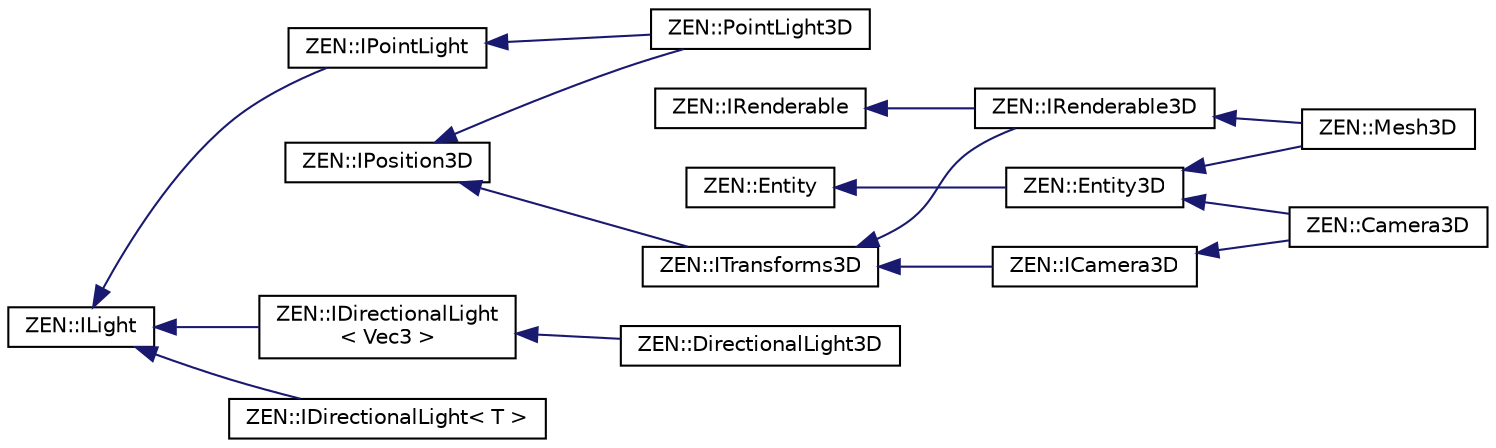 digraph "Graphical Class Hierarchy"
{
 // LATEX_PDF_SIZE
  edge [fontname="Helvetica",fontsize="10",labelfontname="Helvetica",labelfontsize="10"];
  node [fontname="Helvetica",fontsize="10",shape=record];
  rankdir="LR";
  Node0 [label="ZEN::Entity",height=0.2,width=0.4,color="black", fillcolor="white", style="filled",URL="$classZEN_1_1Entity.html",tooltip=" "];
  Node0 -> Node1 [dir="back",color="midnightblue",fontsize="10",style="solid",fontname="Helvetica"];
  Node1 [label="ZEN::Entity3D",height=0.2,width=0.4,color="black", fillcolor="white", style="filled",URL="$classZEN_1_1Entity3D.html",tooltip=" "];
  Node1 -> Node2 [dir="back",color="midnightblue",fontsize="10",style="solid",fontname="Helvetica"];
  Node2 [label="ZEN::Camera3D",height=0.2,width=0.4,color="black", fillcolor="white", style="filled",URL="$classZEN_1_1Camera3D.html",tooltip=" "];
  Node1 -> Node3 [dir="back",color="midnightblue",fontsize="10",style="solid",fontname="Helvetica"];
  Node3 [label="ZEN::Mesh3D",height=0.2,width=0.4,color="black", fillcolor="white", style="filled",URL="$classZEN_1_1Mesh3D.html",tooltip=" "];
  Node35 [label="ZEN::ILight",height=0.2,width=0.4,color="black", fillcolor="white", style="filled",URL="$classZEN_1_1ILight.html",tooltip=" "];
  Node35 -> Node36 [dir="back",color="midnightblue",fontsize="10",style="solid",fontname="Helvetica"];
  Node36 [label="ZEN::IDirectionalLight\l\< Vec3 \>",height=0.2,width=0.4,color="black", fillcolor="white", style="filled",URL="$classZEN_1_1IDirectionalLight.html",tooltip=" "];
  Node36 -> Node37 [dir="back",color="midnightblue",fontsize="10",style="solid",fontname="Helvetica"];
  Node37 [label="ZEN::DirectionalLight3D",height=0.2,width=0.4,color="black", fillcolor="white", style="filled",URL="$classZEN_1_1DirectionalLight3D.html",tooltip=" "];
  Node35 -> Node38 [dir="back",color="midnightblue",fontsize="10",style="solid",fontname="Helvetica"];
  Node38 [label="ZEN::IDirectionalLight\< T \>",height=0.2,width=0.4,color="black", fillcolor="white", style="filled",URL="$classZEN_1_1IDirectionalLight.html",tooltip=" "];
  Node35 -> Node39 [dir="back",color="midnightblue",fontsize="10",style="solid",fontname="Helvetica"];
  Node39 [label="ZEN::IPointLight",height=0.2,width=0.4,color="black", fillcolor="white", style="filled",URL="$classZEN_1_1IPointLight.html",tooltip=" "];
  Node39 -> Node40 [dir="back",color="midnightblue",fontsize="10",style="solid",fontname="Helvetica"];
  Node40 [label="ZEN::PointLight3D",height=0.2,width=0.4,color="black", fillcolor="white", style="filled",URL="$classZEN_1_1PointLight3D.html",tooltip=" "];
  Node43 [label="ZEN::IPosition3D",height=0.2,width=0.4,color="black", fillcolor="white", style="filled",URL="$classZEN_1_1IPosition3D.html",tooltip=" "];
  Node43 -> Node44 [dir="back",color="midnightblue",fontsize="10",style="solid",fontname="Helvetica"];
  Node44 [label="ZEN::ITransforms3D",height=0.2,width=0.4,color="black", fillcolor="white", style="filled",URL="$classZEN_1_1ITransforms3D.html",tooltip=" "];
  Node44 -> Node45 [dir="back",color="midnightblue",fontsize="10",style="solid",fontname="Helvetica"];
  Node45 [label="ZEN::ICamera3D",height=0.2,width=0.4,color="black", fillcolor="white", style="filled",URL="$classZEN_1_1ICamera3D.html",tooltip=" "];
  Node45 -> Node2 [dir="back",color="midnightblue",fontsize="10",style="solid",fontname="Helvetica"];
  Node44 -> Node46 [dir="back",color="midnightblue",fontsize="10",style="solid",fontname="Helvetica"];
  Node46 [label="ZEN::IRenderable3D",height=0.2,width=0.4,color="black", fillcolor="white", style="filled",URL="$classZEN_1_1IRenderable3D.html",tooltip=" "];
  Node46 -> Node3 [dir="back",color="midnightblue",fontsize="10",style="solid",fontname="Helvetica"];
  Node43 -> Node40 [dir="back",color="midnightblue",fontsize="10",style="solid",fontname="Helvetica"];
  Node48 [label="ZEN::IRenderable",height=0.2,width=0.4,color="black", fillcolor="white", style="filled",URL="$classZEN_1_1IRenderable.html",tooltip=" "];
  Node48 -> Node46 [dir="back",color="midnightblue",fontsize="10",style="solid",fontname="Helvetica"];
}

